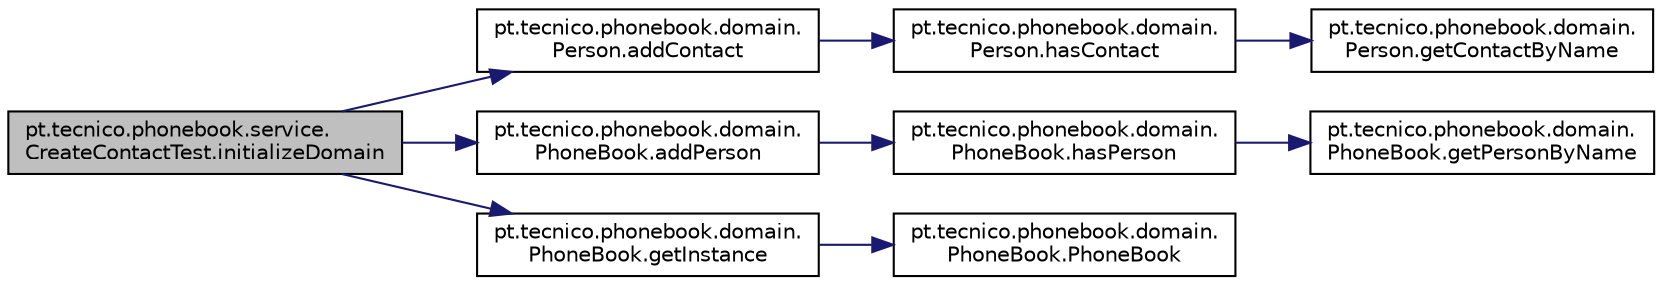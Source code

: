 digraph "pt.tecnico.phonebook.service.CreateContactTest.initializeDomain"
{
  edge [fontname="Helvetica",fontsize="10",labelfontname="Helvetica",labelfontsize="10"];
  node [fontname="Helvetica",fontsize="10",shape=record];
  rankdir="LR";
  Node4 [label="pt.tecnico.phonebook.service.\lCreateContactTest.initializeDomain",height=0.2,width=0.4,color="black", fillcolor="grey75", style="filled", fontcolor="black"];
  Node4 -> Node5 [color="midnightblue",fontsize="10",style="solid",fontname="Helvetica"];
  Node5 [label="pt.tecnico.phonebook.domain.\lPerson.addContact",height=0.2,width=0.4,color="black", fillcolor="white", style="filled",URL="$classpt_1_1tecnico_1_1phonebook_1_1domain_1_1Person.html#a74e8e8fdb590bb85921eb75c8682fbb4"];
  Node5 -> Node6 [color="midnightblue",fontsize="10",style="solid",fontname="Helvetica"];
  Node6 [label="pt.tecnico.phonebook.domain.\lPerson.hasContact",height=0.2,width=0.4,color="black", fillcolor="white", style="filled",URL="$classpt_1_1tecnico_1_1phonebook_1_1domain_1_1Person.html#a61cfddb04aa9694c54937b655a9da380"];
  Node6 -> Node7 [color="midnightblue",fontsize="10",style="solid",fontname="Helvetica"];
  Node7 [label="pt.tecnico.phonebook.domain.\lPerson.getContactByName",height=0.2,width=0.4,color="black", fillcolor="white", style="filled",URL="$classpt_1_1tecnico_1_1phonebook_1_1domain_1_1Person.html#aa855ad0548be26ec1ff835a382919217"];
  Node4 -> Node8 [color="midnightblue",fontsize="10",style="solid",fontname="Helvetica"];
  Node8 [label="pt.tecnico.phonebook.domain.\lPhoneBook.addPerson",height=0.2,width=0.4,color="black", fillcolor="white", style="filled",URL="$classpt_1_1tecnico_1_1phonebook_1_1domain_1_1PhoneBook.html#af8a25a4b3d8ccc353765cfde1eee6800"];
  Node8 -> Node9 [color="midnightblue",fontsize="10",style="solid",fontname="Helvetica"];
  Node9 [label="pt.tecnico.phonebook.domain.\lPhoneBook.hasPerson",height=0.2,width=0.4,color="black", fillcolor="white", style="filled",URL="$classpt_1_1tecnico_1_1phonebook_1_1domain_1_1PhoneBook.html#a0ec26077676770725334df63e9dd16a7"];
  Node9 -> Node10 [color="midnightblue",fontsize="10",style="solid",fontname="Helvetica"];
  Node10 [label="pt.tecnico.phonebook.domain.\lPhoneBook.getPersonByName",height=0.2,width=0.4,color="black", fillcolor="white", style="filled",URL="$classpt_1_1tecnico_1_1phonebook_1_1domain_1_1PhoneBook.html#ac605e9894944972f6a77a090193c9504"];
  Node4 -> Node11 [color="midnightblue",fontsize="10",style="solid",fontname="Helvetica"];
  Node11 [label="pt.tecnico.phonebook.domain.\lPhoneBook.getInstance",height=0.2,width=0.4,color="black", fillcolor="white", style="filled",URL="$classpt_1_1tecnico_1_1phonebook_1_1domain_1_1PhoneBook.html#a4713673e1ac82a999c8fb36b44c9c393"];
  Node11 -> Node12 [color="midnightblue",fontsize="10",style="solid",fontname="Helvetica"];
  Node12 [label="pt.tecnico.phonebook.domain.\lPhoneBook.PhoneBook",height=0.2,width=0.4,color="black", fillcolor="white", style="filled",URL="$classpt_1_1tecnico_1_1phonebook_1_1domain_1_1PhoneBook.html#af59e7c6b41881e9b0513fb8aa09d233e"];
}
